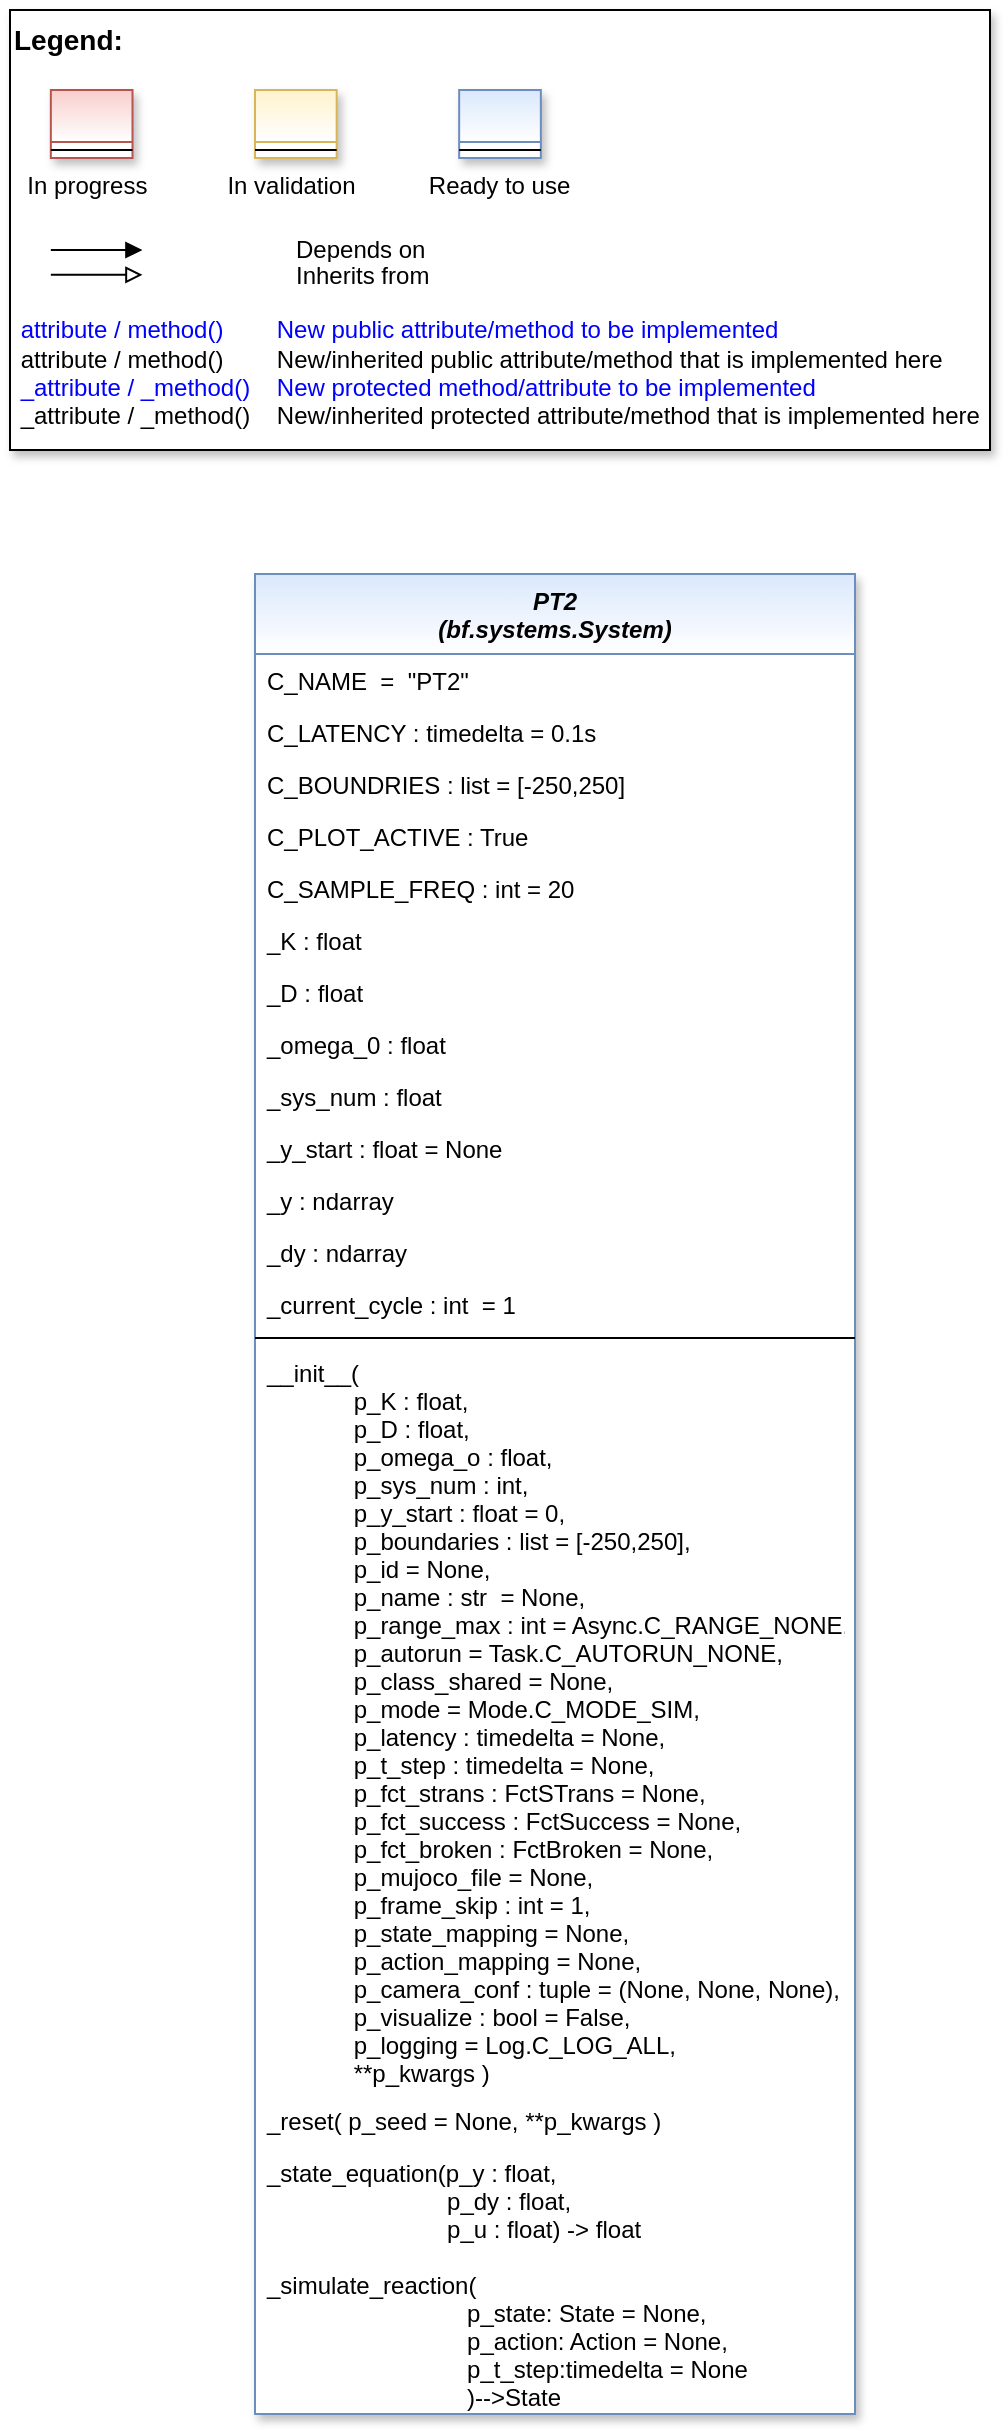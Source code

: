 <mxfile version="26.0.4">
  <diagram name="Page-1" id="vyNAm84iwUXxPQt16mkt">
    <mxGraphModel dx="3173" dy="2857" grid="1" gridSize="10" guides="1" tooltips="1" connect="1" arrows="1" fold="1" page="1" pageScale="1" pageWidth="1169" pageHeight="827" math="0" shadow="0">
      <root>
        <mxCell id="0" />
        <mxCell id="1" parent="0" />
        <mxCell id="WDTWJ7K6BzDe67qp5vu0-36" value="PT2&#xa;(bf.systems.System)" style="swimlane;fontStyle=3;align=center;verticalAlign=top;childLayout=stackLayout;horizontal=1;startSize=40;horizontalStack=0;resizeParent=1;resizeLast=0;collapsible=1;marginBottom=0;rounded=0;shadow=1;strokeWidth=1;fillColor=#dae8fc;strokeColor=#6c8ebf;swimlaneFillColor=#ffffff;gradientColor=#FFFFFF;" vertex="1" parent="1">
          <mxGeometry x="-997.5" y="-1318" width="300" height="920" as="geometry">
            <mxRectangle x="230" y="140" width="160" height="26" as="alternateBounds" />
          </mxGeometry>
        </mxCell>
        <mxCell id="WDTWJ7K6BzDe67qp5vu0-37" value="C_NAME  =  &quot;PT2&quot;" style="text;align=left;verticalAlign=top;spacingLeft=4;spacingRight=4;overflow=hidden;rotatable=0;points=[[0,0.5],[1,0.5]];portConstraint=eastwest;fontColor=default;" vertex="1" parent="WDTWJ7K6BzDe67qp5vu0-36">
          <mxGeometry y="40" width="300" height="26" as="geometry" />
        </mxCell>
        <mxCell id="WDTWJ7K6BzDe67qp5vu0-38" value="C_LATENCY : timedelta = 0.1s" style="text;align=left;verticalAlign=top;spacingLeft=4;spacingRight=4;overflow=hidden;rotatable=0;points=[[0,0.5],[1,0.5]];portConstraint=eastwest;fontColor=default;" vertex="1" parent="WDTWJ7K6BzDe67qp5vu0-36">
          <mxGeometry y="66" width="300" height="26" as="geometry" />
        </mxCell>
        <mxCell id="WDTWJ7K6BzDe67qp5vu0-39" value="C_BOUNDRIES : list = [-250,250]" style="text;align=left;verticalAlign=top;spacingLeft=4;spacingRight=4;overflow=hidden;rotatable=0;points=[[0,0.5],[1,0.5]];portConstraint=eastwest;fontColor=default;" vertex="1" parent="WDTWJ7K6BzDe67qp5vu0-36">
          <mxGeometry y="92" width="300" height="26" as="geometry" />
        </mxCell>
        <mxCell id="WDTWJ7K6BzDe67qp5vu0-40" value="C_PLOT_ACTIVE : True" style="text;align=left;verticalAlign=top;spacingLeft=4;spacingRight=4;overflow=hidden;rotatable=0;points=[[0,0.5],[1,0.5]];portConstraint=eastwest;fontColor=default;" vertex="1" parent="WDTWJ7K6BzDe67qp5vu0-36">
          <mxGeometry y="118" width="300" height="26" as="geometry" />
        </mxCell>
        <mxCell id="WDTWJ7K6BzDe67qp5vu0-41" value="C_SAMPLE_FREQ : int = 20" style="text;align=left;verticalAlign=top;spacingLeft=4;spacingRight=4;overflow=hidden;rotatable=0;points=[[0,0.5],[1,0.5]];portConstraint=eastwest;fontColor=default;" vertex="1" parent="WDTWJ7K6BzDe67qp5vu0-36">
          <mxGeometry y="144" width="300" height="26" as="geometry" />
        </mxCell>
        <mxCell id="WDTWJ7K6BzDe67qp5vu0-42" value="_K : float" style="text;align=left;verticalAlign=top;spacingLeft=4;spacingRight=4;overflow=hidden;rotatable=0;points=[[0,0.5],[1,0.5]];portConstraint=eastwest;fontColor=default;" vertex="1" parent="WDTWJ7K6BzDe67qp5vu0-36">
          <mxGeometry y="170" width="300" height="26" as="geometry" />
        </mxCell>
        <mxCell id="WDTWJ7K6BzDe67qp5vu0-43" value="_D : float" style="text;align=left;verticalAlign=top;spacingLeft=4;spacingRight=4;overflow=hidden;rotatable=0;points=[[0,0.5],[1,0.5]];portConstraint=eastwest;fontColor=default;" vertex="1" parent="WDTWJ7K6BzDe67qp5vu0-36">
          <mxGeometry y="196" width="300" height="26" as="geometry" />
        </mxCell>
        <mxCell id="WDTWJ7K6BzDe67qp5vu0-44" value="_omega_0 : float" style="text;align=left;verticalAlign=top;spacingLeft=4;spacingRight=4;overflow=hidden;rotatable=0;points=[[0,0.5],[1,0.5]];portConstraint=eastwest;fontColor=default;" vertex="1" parent="WDTWJ7K6BzDe67qp5vu0-36">
          <mxGeometry y="222" width="300" height="26" as="geometry" />
        </mxCell>
        <mxCell id="WDTWJ7K6BzDe67qp5vu0-45" value="_sys_num : float " style="text;align=left;verticalAlign=top;spacingLeft=4;spacingRight=4;overflow=hidden;rotatable=0;points=[[0,0.5],[1,0.5]];portConstraint=eastwest;fontColor=default;" vertex="1" parent="WDTWJ7K6BzDe67qp5vu0-36">
          <mxGeometry y="248" width="300" height="26" as="geometry" />
        </mxCell>
        <mxCell id="WDTWJ7K6BzDe67qp5vu0-46" value="_y_start : float = None" style="text;align=left;verticalAlign=top;spacingLeft=4;spacingRight=4;overflow=hidden;rotatable=0;points=[[0,0.5],[1,0.5]];portConstraint=eastwest;fontColor=default;" vertex="1" parent="WDTWJ7K6BzDe67qp5vu0-36">
          <mxGeometry y="274" width="300" height="26" as="geometry" />
        </mxCell>
        <mxCell id="WDTWJ7K6BzDe67qp5vu0-47" value="_y : ndarray" style="text;align=left;verticalAlign=top;spacingLeft=4;spacingRight=4;overflow=hidden;rotatable=0;points=[[0,0.5],[1,0.5]];portConstraint=eastwest;fontColor=default;" vertex="1" parent="WDTWJ7K6BzDe67qp5vu0-36">
          <mxGeometry y="300" width="300" height="26" as="geometry" />
        </mxCell>
        <mxCell id="WDTWJ7K6BzDe67qp5vu0-48" value="_dy : ndarray" style="text;align=left;verticalAlign=top;spacingLeft=4;spacingRight=4;overflow=hidden;rotatable=0;points=[[0,0.5],[1,0.5]];portConstraint=eastwest;fontColor=default;" vertex="1" parent="WDTWJ7K6BzDe67qp5vu0-36">
          <mxGeometry y="326" width="300" height="26" as="geometry" />
        </mxCell>
        <mxCell id="WDTWJ7K6BzDe67qp5vu0-49" value="_current_cycle : int  = 1" style="text;align=left;verticalAlign=top;spacingLeft=4;spacingRight=4;overflow=hidden;rotatable=0;points=[[0,0.5],[1,0.5]];portConstraint=eastwest;fontColor=default;" vertex="1" parent="WDTWJ7K6BzDe67qp5vu0-36">
          <mxGeometry y="352" width="300" height="26" as="geometry" />
        </mxCell>
        <mxCell id="WDTWJ7K6BzDe67qp5vu0-50" value="" style="line;html=1;strokeWidth=1;align=left;verticalAlign=middle;spacingTop=-1;spacingLeft=3;spacingRight=3;rotatable=0;labelPosition=right;points=[];portConstraint=eastwest;" vertex="1" parent="WDTWJ7K6BzDe67qp5vu0-36">
          <mxGeometry y="378" width="300" height="8" as="geometry" />
        </mxCell>
        <mxCell id="WDTWJ7K6BzDe67qp5vu0-51" value="__init__(    &#xa;             p_K : float,&#xa;             p_D : float,&#xa;             p_omega_o : float,&#xa;             p_sys_num : int,              &#xa;             p_y_start : float = 0,&#xa;             p_boundaries : list = [-250,250],&#xa;             p_id = None,&#xa;                               p_name : str  = None,&#xa;                               p_range_max : int = Async.C_RANGE_NONE,&#xa;                               p_autorun = Task.C_AUTORUN_NONE,&#xa;                               p_class_shared = None,&#xa;                               p_mode = Mode.C_MODE_SIM,&#xa;                               p_latency : timedelta = None,&#xa;                               p_t_step : timedelta = None,&#xa;                               p_fct_strans : FctSTrans = None,&#xa;                               p_fct_success : FctSuccess = None,&#xa;                               p_fct_broken : FctBroken = None,&#xa;                               p_mujoco_file = None,&#xa;                               p_frame_skip : int = 1,&#xa;                               p_state_mapping = None,&#xa;                               p_action_mapping = None,&#xa;                               p_camera_conf : tuple = (None, None, None),&#xa;                               p_visualize : bool = False,&#xa;                               p_logging = Log.C_LOG_ALL,&#xa;                               **p_kwargs )" style="text;align=left;verticalAlign=top;spacingLeft=4;spacingRight=4;overflow=hidden;rotatable=0;points=[[0,0.5],[1,0.5]];portConstraint=eastwest;fontColor=default;" vertex="1" parent="WDTWJ7K6BzDe67qp5vu0-36">
          <mxGeometry y="386" width="300" height="374" as="geometry" />
        </mxCell>
        <mxCell id="WDTWJ7K6BzDe67qp5vu0-52" value="_reset( p_seed = None, **p_kwargs )" style="text;align=left;verticalAlign=top;spacingLeft=4;spacingRight=4;overflow=hidden;rotatable=0;points=[[0,0.5],[1,0.5]];portConstraint=eastwest;fontColor=default;" vertex="1" parent="WDTWJ7K6BzDe67qp5vu0-36">
          <mxGeometry y="760" width="300" height="26" as="geometry" />
        </mxCell>
        <mxCell id="WDTWJ7K6BzDe67qp5vu0-53" value="_state_equation(p_y : float,&#xa;                           p_dy : float, &#xa;                           p_u : float) -&gt; float" style="text;align=left;verticalAlign=top;spacingLeft=4;spacingRight=4;overflow=hidden;rotatable=0;points=[[0,0.5],[1,0.5]];portConstraint=eastwest;fontColor=default;" vertex="1" parent="WDTWJ7K6BzDe67qp5vu0-36">
          <mxGeometry y="786" width="300" height="56" as="geometry" />
        </mxCell>
        <mxCell id="WDTWJ7K6BzDe67qp5vu0-54" value="_simulate_reaction(  &#xa;                              p_state: State = None,&#xa;                              p_action: Action = None, &#xa;                              p_t_step:timedelta = None&#xa;                              )--&gt;State" style="text;align=left;verticalAlign=top;spacingLeft=4;spacingRight=4;overflow=hidden;rotatable=0;points=[[0,0.5],[1,0.5]];portConstraint=eastwest;fontColor=default;" vertex="1" parent="WDTWJ7K6BzDe67qp5vu0-36">
          <mxGeometry y="842" width="300" height="78" as="geometry" />
        </mxCell>
        <mxCell id="WDTWJ7K6BzDe67qp5vu0-55" value="&lt;font color=&quot;#000000&quot; size=&quot;1&quot;&gt;&lt;b style=&quot;font-size: 14px&quot;&gt;Legend:&lt;br&gt;&lt;/b&gt;&lt;/font&gt;&lt;br&gt;&lt;br&gt;&lt;br&gt;&lt;font color=&quot;#0000ff&quot; style=&quot;font-size: 6px&quot;&gt;&lt;br&gt;&lt;/font&gt;&lt;span style=&quot;color: rgb(0 , 0 , 0)&quot;&gt;&lt;font style=&quot;font-size: 4px&quot;&gt;&amp;nbsp; &amp;nbsp;&lt;/font&gt;&amp;nbsp;In progress&amp;nbsp; &amp;nbsp; &amp;nbsp; &amp;nbsp; &amp;nbsp; &amp;nbsp; In validation&amp;nbsp; &amp;nbsp; &amp;nbsp; &amp;nbsp; &amp;nbsp; &amp;nbsp;Ready to use&lt;/span&gt;&lt;font color=&quot;#000000&quot;&gt;&amp;nbsp;&lt;br&gt;&lt;/font&gt;&lt;font color=&quot;#0000ff&quot;&gt;&lt;br&gt;&lt;br&gt;&lt;br&gt;&lt;br&gt;&amp;nbsp;attribute / method()&amp;nbsp; &amp;nbsp; &amp;nbsp; &amp;nbsp; New public attribute/method to be implemented&lt;/font&gt;&lt;br&gt;&lt;font color=&quot;#000000&quot;&gt;&amp;nbsp;&lt;/font&gt;&lt;font color=&quot;#000000&quot;&gt;attribute / method()&lt;span&gt; &lt;/span&gt;&amp;nbsp; &amp;nbsp; &amp;nbsp; &amp;nbsp;New/inherited public attribute/method that is implemented here&lt;br&gt;&lt;/font&gt;&lt;font color=&quot;#0000ff&quot;&gt;&amp;nbsp;_attribute /&amp;nbsp;&lt;/font&gt;&lt;font color=&quot;#0000ff&quot;&gt;_method()&amp;nbsp; &amp;nbsp; New protected method/attribute to be implemented&lt;/font&gt;&lt;br&gt;&lt;font color=&quot;#000000&quot;&gt;&amp;nbsp;_attribute / _method()&amp;nbsp; &amp;nbsp; New/inherited protected attribute/method that is implemented here&lt;br&gt;&lt;/font&gt;&lt;font color=&quot;#000000&quot;&gt;&lt;br&gt;&lt;br&gt;&lt;br&gt;&lt;br&gt;&lt;br&gt;&lt;/font&gt;" style="text;html=1;align=left;verticalAlign=top;whiteSpace=wrap;rounded=0;fontColor=#006600;strokeColor=#000000;shadow=1;fillColor=#ffffff;" vertex="1" parent="1">
          <mxGeometry x="-1120" y="-1600" width="490.0" height="220" as="geometry" />
        </mxCell>
        <mxCell id="WDTWJ7K6BzDe67qp5vu0-56" value="Depends on" style="endArrow=block;html=1;labelPosition=right;verticalLabelPosition=middle;align=left;verticalAlign=middle;endFill=1;fontSize=12;" edge="1" parent="1">
          <mxGeometry x="-1572.915" y="-2140" width="51.042" height="50" as="geometry">
            <mxPoint x="-1099.582" y="-1479.997" as="sourcePoint" />
            <mxPoint x="-1053.799" y="-1479.997" as="targetPoint" />
            <mxPoint x="98" as="offset" />
            <Array as="points">
              <mxPoint x="-1079.165" y="-1480" />
            </Array>
          </mxGeometry>
        </mxCell>
        <mxCell id="WDTWJ7K6BzDe67qp5vu0-57" value="Inherits from" style="endArrow=block;html=1;labelPosition=right;verticalLabelPosition=middle;align=left;verticalAlign=middle;endFill=0;fontSize=12;" edge="1" parent="1">
          <mxGeometry x="-1572.915" y="-2140" width="51.042" height="50" as="geometry">
            <mxPoint x="-1099.582" y="-1467.615" as="sourcePoint" />
            <mxPoint x="-1053.799" y="-1467.615" as="targetPoint" />
            <mxPoint x="98" y="1" as="offset" />
          </mxGeometry>
        </mxCell>
        <mxCell id="WDTWJ7K6BzDe67qp5vu0-58" value="" style="swimlane;fontStyle=3;align=center;verticalAlign=top;childLayout=stackLayout;horizontal=1;startSize=26;horizontalStack=0;resizeParent=1;resizeLast=0;collapsible=1;marginBottom=0;rounded=0;shadow=1;strokeWidth=1;fillColor=#f8cecc;strokeColor=#b85450;gradientColor=#ffffff;swimlaneFillColor=#ffffff;" vertex="1" parent="1">
          <mxGeometry x="-1099.582" y="-1560" width="40.833" height="34" as="geometry">
            <mxRectangle x="230" y="140" width="160" height="26" as="alternateBounds" />
          </mxGeometry>
        </mxCell>
        <mxCell id="WDTWJ7K6BzDe67qp5vu0-59" value="" style="line;html=1;strokeWidth=1;align=left;verticalAlign=middle;spacingTop=-1;spacingLeft=3;spacingRight=3;rotatable=0;labelPosition=right;points=[];portConstraint=eastwest;" vertex="1" parent="WDTWJ7K6BzDe67qp5vu0-58">
          <mxGeometry y="26" width="40.833" height="8" as="geometry" />
        </mxCell>
        <mxCell id="WDTWJ7K6BzDe67qp5vu0-60" value="" style="swimlane;fontStyle=3;align=center;verticalAlign=top;childLayout=stackLayout;horizontal=1;startSize=26;horizontalStack=0;resizeParent=1;resizeLast=0;collapsible=1;marginBottom=0;rounded=0;shadow=1;strokeWidth=1;fillColor=#fff2cc;strokeColor=#d6b656;gradientColor=#ffffff;swimlaneFillColor=#ffffff;" vertex="1" parent="1">
          <mxGeometry x="-997.498" y="-1560" width="40.833" height="34" as="geometry">
            <mxRectangle x="230" y="140" width="160" height="26" as="alternateBounds" />
          </mxGeometry>
        </mxCell>
        <mxCell id="WDTWJ7K6BzDe67qp5vu0-61" value="" style="line;html=1;strokeWidth=1;align=left;verticalAlign=middle;spacingTop=-1;spacingLeft=3;spacingRight=3;rotatable=0;labelPosition=right;points=[];portConstraint=eastwest;" vertex="1" parent="WDTWJ7K6BzDe67qp5vu0-60">
          <mxGeometry y="26" width="40.833" height="8" as="geometry" />
        </mxCell>
        <mxCell id="WDTWJ7K6BzDe67qp5vu0-62" value="" style="swimlane;fontStyle=3;align=center;verticalAlign=top;childLayout=stackLayout;horizontal=1;startSize=26;horizontalStack=0;resizeParent=1;resizeLast=0;collapsible=1;marginBottom=0;rounded=0;shadow=1;strokeWidth=1;fillColor=#dae8fc;strokeColor=#6c8ebf;gradientColor=#ffffff;swimlaneFillColor=#ffffff;" vertex="1" parent="1">
          <mxGeometry x="-895.415" y="-1560" width="40.833" height="34" as="geometry">
            <mxRectangle x="230" y="140" width="160" height="26" as="alternateBounds" />
          </mxGeometry>
        </mxCell>
        <mxCell id="WDTWJ7K6BzDe67qp5vu0-63" value="" style="line;html=1;strokeWidth=1;align=left;verticalAlign=middle;spacingTop=-1;spacingLeft=3;spacingRight=3;rotatable=0;labelPosition=right;points=[];portConstraint=eastwest;" vertex="1" parent="WDTWJ7K6BzDe67qp5vu0-62">
          <mxGeometry y="26" width="40.833" height="8" as="geometry" />
        </mxCell>
      </root>
    </mxGraphModel>
  </diagram>
</mxfile>
